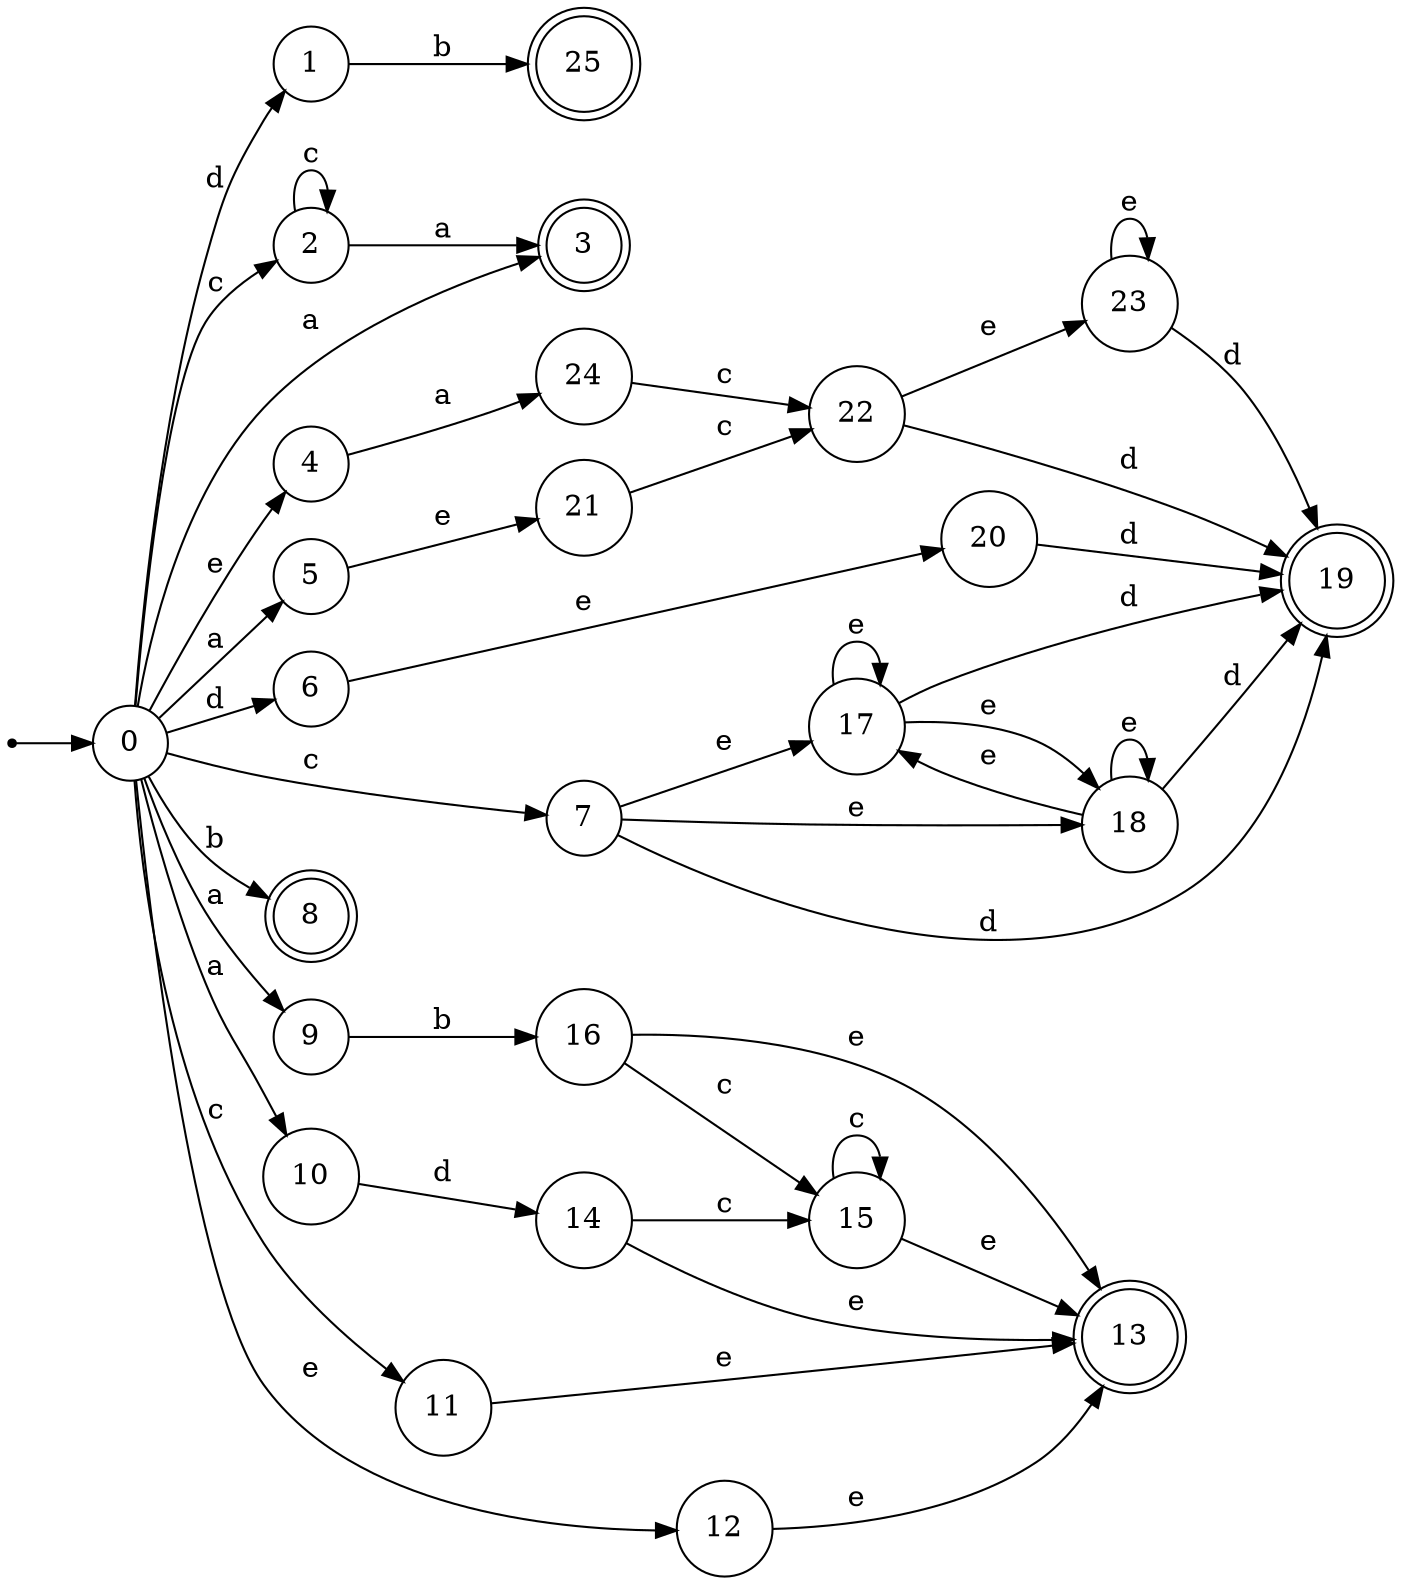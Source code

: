 digraph finite_state_machine {
rankdir=LR;
size="20,20";
node [shape = point]; "dummy0"
node [shape = circle]; "0";
"dummy0" -> "0";
node [shape = circle]; "1";
node [shape = circle]; "2";
node [shape = doublecircle]; "3";node [shape = circle]; "4";
node [shape = circle]; "5";
node [shape = circle]; "6";
node [shape = circle]; "7";
node [shape = doublecircle]; "8";node [shape = circle]; "9";
node [shape = circle]; "10";
node [shape = circle]; "11";
node [shape = circle]; "12";
node [shape = doublecircle]; "13";node [shape = circle]; "14";
node [shape = circle]; "15";
node [shape = circle]; "16";
node [shape = circle]; "17";
node [shape = circle]; "18";
node [shape = doublecircle]; "19";node [shape = circle]; "20";
node [shape = circle]; "21";
node [shape = circle]; "22";
node [shape = circle]; "23";
node [shape = circle]; "24";
node [shape = doublecircle]; "25";"0" -> "1" [label = "d"];
 "0" -> "6" [label = "d"];
 "0" -> "2" [label = "c"];
 "0" -> "11" [label = "c"];
 "0" -> "7" [label = "c"];
 "0" -> "9" [label = "a"];
 "0" -> "10" [label = "a"];
 "0" -> "3" [label = "a"];
 "0" -> "5" [label = "a"];
 "0" -> "4" [label = "e"];
 "0" -> "12" [label = "e"];
 "0" -> "8" [label = "b"];
 "12" -> "13" [label = "e"];
 "11" -> "13" [label = "e"];
 "10" -> "14" [label = "d"];
 "14" -> "15" [label = "c"];
 "14" -> "13" [label = "e"];
 "15" -> "15" [label = "c"];
 "15" -> "13" [label = "e"];
 "9" -> "16" [label = "b"];
 "16" -> "15" [label = "c"];
 "16" -> "13" [label = "e"];
 "7" -> "17" [label = "e"];
 "7" -> "18" [label = "e"];
 "7" -> "19" [label = "d"];
 "18" -> "17" [label = "e"];
 "18" -> "18" [label = "e"];
 "18" -> "19" [label = "d"];
 "17" -> "17" [label = "e"];
 "17" -> "18" [label = "e"];
 "17" -> "19" [label = "d"];
 "6" -> "20" [label = "e"];
 "20" -> "19" [label = "d"];
 "5" -> "21" [label = "e"];
 "21" -> "22" [label = "c"];
 "22" -> "23" [label = "e"];
 "22" -> "19" [label = "d"];
 "23" -> "23" [label = "e"];
 "23" -> "19" [label = "d"];
 "4" -> "24" [label = "a"];
 "24" -> "22" [label = "c"];
 "2" -> "2" [label = "c"];
 "2" -> "3" [label = "a"];
 "1" -> "25" [label = "b"];
 }
